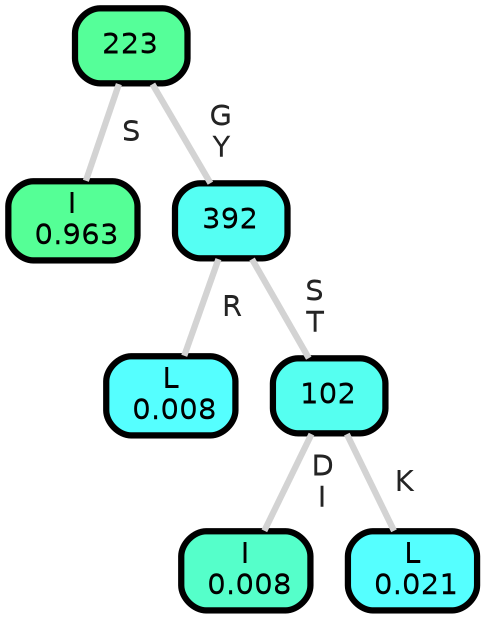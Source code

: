 graph Tree {
node [shape=box, style="filled, rounded",color="black",penwidth="3",fontcolor="black",                 fontname=helvetica] ;
graph [ranksep="0 equally", splines=straight,                 bgcolor=transparent, dpi=200] ;
edge [fontname=helvetica, fontweight=bold,fontcolor=grey14,color=lightgray] ;
0 [label="I
 0.963", fillcolor="#55ff96"] ;
1 [label="223", fillcolor="#55ff99"] ;
2 [label="L
 0.008", fillcolor="#55ffff"] ;
3 [label="392", fillcolor="#55fff3"] ;
4 [label="I
 0.008", fillcolor="#55ffca"] ;
5 [label="102", fillcolor="#55fff0"] ;
6 [label="L
 0.021", fillcolor="#55ffff"] ;
1 -- 0 [label=" S",penwidth=3] ;
1 -- 3 [label=" G\n Y",penwidth=3] ;
3 -- 2 [label=" R",penwidth=3] ;
3 -- 5 [label=" S\n T",penwidth=3] ;
5 -- 4 [label=" D\n I",penwidth=3] ;
5 -- 6 [label=" K",penwidth=3] ;
{rank = same;}}
